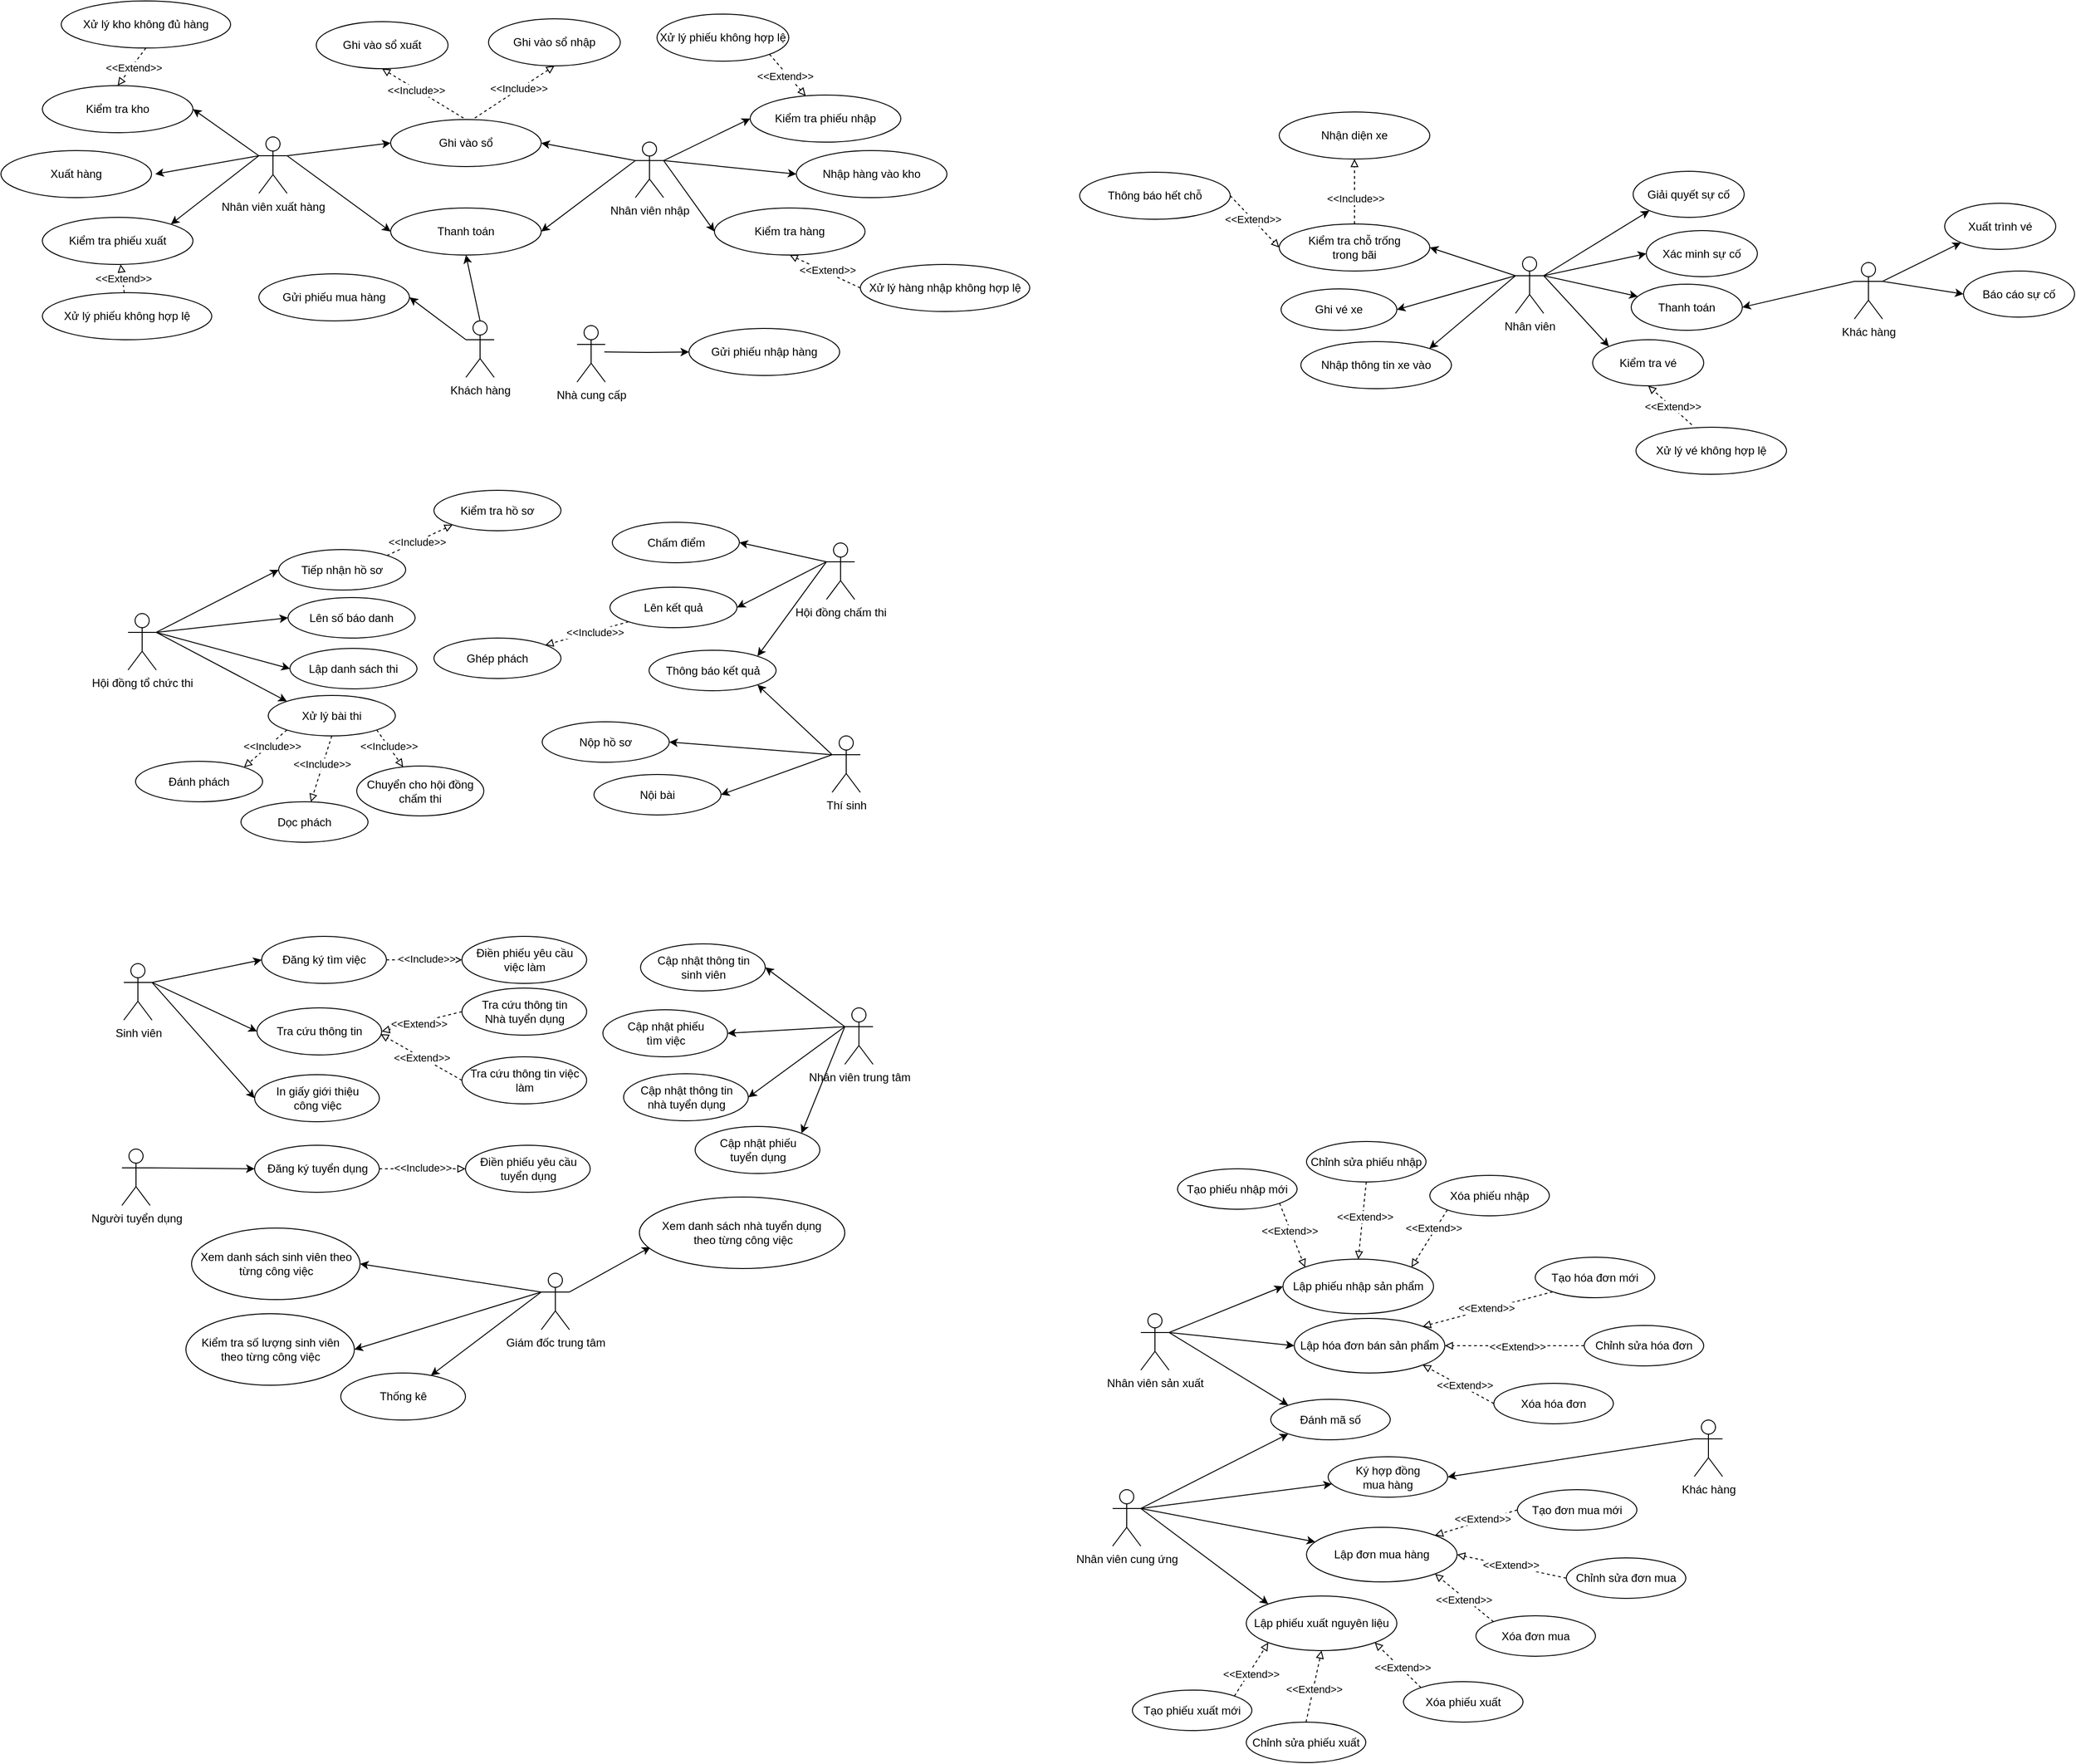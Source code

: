 <mxfile version="21.7.0" type="github">
  <diagram name="Trang-1" id="I9QSSPnk1WxFNa2g9Y9S">
    <mxGraphModel dx="2311" dy="874" grid="0" gridSize="10" guides="1" tooltips="1" connect="1" arrows="1" fold="1" page="1" pageScale="1" pageWidth="2339" pageHeight="3300" math="0" shadow="0">
      <root>
        <mxCell id="0" />
        <mxCell id="1" parent="0" />
        <mxCell id="ENuTCad7pYqqlt3_rePD-4" style="rounded=0;orthogonalLoop=1;jettySize=auto;html=1;exitX=1;exitY=0.333;exitDx=0;exitDy=0;exitPerimeter=0;entryX=0;entryY=0.5;entryDx=0;entryDy=0;" edge="1" parent="1" source="ENuTCad7pYqqlt3_rePD-1" target="ENuTCad7pYqqlt3_rePD-2">
          <mxGeometry relative="1" as="geometry" />
        </mxCell>
        <mxCell id="ENuTCad7pYqqlt3_rePD-11" style="rounded=0;orthogonalLoop=1;jettySize=auto;html=1;exitX=1;exitY=0.333;exitDx=0;exitDy=0;exitPerimeter=0;entryX=0;entryY=0.5;entryDx=0;entryDy=0;" edge="1" parent="1" source="ENuTCad7pYqqlt3_rePD-1" target="ENuTCad7pYqqlt3_rePD-5">
          <mxGeometry relative="1" as="geometry" />
        </mxCell>
        <mxCell id="ENuTCad7pYqqlt3_rePD-17" style="rounded=0;orthogonalLoop=1;jettySize=auto;html=1;exitX=0;exitY=0.333;exitDx=0;exitDy=0;exitPerimeter=0;entryX=1;entryY=0.5;entryDx=0;entryDy=0;" edge="1" parent="1" source="ENuTCad7pYqqlt3_rePD-1" target="ENuTCad7pYqqlt3_rePD-15">
          <mxGeometry relative="1" as="geometry" />
        </mxCell>
        <mxCell id="ENuTCad7pYqqlt3_rePD-18" style="rounded=0;orthogonalLoop=1;jettySize=auto;html=1;entryX=1;entryY=0.5;entryDx=0;entryDy=0;exitX=0;exitY=0.333;exitDx=0;exitDy=0;exitPerimeter=0;" edge="1" parent="1" source="ENuTCad7pYqqlt3_rePD-1" target="ENuTCad7pYqqlt3_rePD-16">
          <mxGeometry relative="1" as="geometry">
            <mxPoint x="782" y="210" as="sourcePoint" />
          </mxGeometry>
        </mxCell>
        <mxCell id="ENuTCad7pYqqlt3_rePD-19" style="rounded=0;orthogonalLoop=1;jettySize=auto;html=1;exitX=1;exitY=0.333;exitDx=0;exitDy=0;exitPerimeter=0;entryX=0;entryY=0.5;entryDx=0;entryDy=0;" edge="1" parent="1" source="ENuTCad7pYqqlt3_rePD-1" target="ENuTCad7pYqqlt3_rePD-14">
          <mxGeometry relative="1" as="geometry" />
        </mxCell>
        <mxCell id="ENuTCad7pYqqlt3_rePD-1" value="Nhân viên nhập" style="shape=umlActor;verticalLabelPosition=bottom;verticalAlign=top;html=1;outlineConnect=0;" vertex="1" parent="1">
          <mxGeometry x="732" y="210" width="30" height="59" as="geometry" />
        </mxCell>
        <mxCell id="ENuTCad7pYqqlt3_rePD-2" value="Kiểm tra phiếu nhập" style="ellipse;whiteSpace=wrap;html=1;" vertex="1" parent="1">
          <mxGeometry x="854" y="160" width="160" height="50" as="geometry" />
        </mxCell>
        <mxCell id="ENuTCad7pYqqlt3_rePD-5" value="Kiểm tra hàng" style="ellipse;whiteSpace=wrap;html=1;" vertex="1" parent="1">
          <mxGeometry x="816" y="280" width="160" height="50" as="geometry" />
        </mxCell>
        <mxCell id="ENuTCad7pYqqlt3_rePD-7" style="rounded=0;orthogonalLoop=1;jettySize=auto;html=1;exitX=1;exitY=1;exitDx=0;exitDy=0;endArrow=block;endFill=0;dashed=1;" edge="1" parent="1" source="ENuTCad7pYqqlt3_rePD-6" target="ENuTCad7pYqqlt3_rePD-2">
          <mxGeometry relative="1" as="geometry" />
        </mxCell>
        <mxCell id="ENuTCad7pYqqlt3_rePD-8" value="&amp;lt;&amp;lt;Extend&amp;gt;&amp;gt;" style="edgeLabel;html=1;align=center;verticalAlign=middle;resizable=0;points=[];" vertex="1" connectable="0" parent="ENuTCad7pYqqlt3_rePD-7">
          <mxGeometry x="-0.029" y="-3" relative="1" as="geometry">
            <mxPoint as="offset" />
          </mxGeometry>
        </mxCell>
        <mxCell id="ENuTCad7pYqqlt3_rePD-6" value="Xử lý phiếu không hợp lệ" style="ellipse;whiteSpace=wrap;html=1;" vertex="1" parent="1">
          <mxGeometry x="755" y="74" width="140" height="50" as="geometry" />
        </mxCell>
        <mxCell id="ENuTCad7pYqqlt3_rePD-14" value="Nhập hàng vào kho" style="ellipse;whiteSpace=wrap;html=1;" vertex="1" parent="1">
          <mxGeometry x="903" y="219" width="160" height="50" as="geometry" />
        </mxCell>
        <mxCell id="ENuTCad7pYqqlt3_rePD-15" value="Ghi vào sổ" style="ellipse;whiteSpace=wrap;html=1;" vertex="1" parent="1">
          <mxGeometry x="472" y="186" width="160" height="50" as="geometry" />
        </mxCell>
        <mxCell id="ENuTCad7pYqqlt3_rePD-16" value="Thanh toán" style="ellipse;whiteSpace=wrap;html=1;" vertex="1" parent="1">
          <mxGeometry x="472" y="280" width="160" height="50" as="geometry" />
        </mxCell>
        <mxCell id="ENuTCad7pYqqlt3_rePD-20" style="rounded=0;orthogonalLoop=1;jettySize=auto;html=1;exitX=0;exitY=0.5;exitDx=0;exitDy=0;entryX=0.5;entryY=1;entryDx=0;entryDy=0;endArrow=block;endFill=0;dashed=1;" edge="1" parent="1" source="ENuTCad7pYqqlt3_rePD-22" target="ENuTCad7pYqqlt3_rePD-5">
          <mxGeometry relative="1" as="geometry">
            <mxPoint x="1042" y="255" as="targetPoint" />
          </mxGeometry>
        </mxCell>
        <mxCell id="ENuTCad7pYqqlt3_rePD-21" value="&amp;lt;&amp;lt;Extend&amp;gt;&amp;gt;" style="edgeLabel;html=1;align=center;verticalAlign=middle;resizable=0;points=[];" vertex="1" connectable="0" parent="ENuTCad7pYqqlt3_rePD-20">
          <mxGeometry x="-0.029" y="-3" relative="1" as="geometry">
            <mxPoint as="offset" />
          </mxGeometry>
        </mxCell>
        <mxCell id="ENuTCad7pYqqlt3_rePD-22" value="Xử lý hàng nhập không hợp lệ" style="ellipse;whiteSpace=wrap;html=1;" vertex="1" parent="1">
          <mxGeometry x="971" y="340" width="180" height="50" as="geometry" />
        </mxCell>
        <mxCell id="ENuTCad7pYqqlt3_rePD-37" style="rounded=0;orthogonalLoop=1;jettySize=auto;html=1;exitX=1;exitY=0.333;exitDx=0;exitDy=0;exitPerimeter=0;entryX=0;entryY=0.5;entryDx=0;entryDy=0;" edge="1" parent="1" source="ENuTCad7pYqqlt3_rePD-36" target="ENuTCad7pYqqlt3_rePD-15">
          <mxGeometry relative="1" as="geometry" />
        </mxCell>
        <mxCell id="ENuTCad7pYqqlt3_rePD-38" style="rounded=0;orthogonalLoop=1;jettySize=auto;html=1;exitX=1;exitY=0.333;exitDx=0;exitDy=0;exitPerimeter=0;entryX=0;entryY=0.5;entryDx=0;entryDy=0;" edge="1" parent="1" source="ENuTCad7pYqqlt3_rePD-36" target="ENuTCad7pYqqlt3_rePD-16">
          <mxGeometry relative="1" as="geometry" />
        </mxCell>
        <mxCell id="ENuTCad7pYqqlt3_rePD-42" style="rounded=0;orthogonalLoop=1;jettySize=auto;html=1;exitX=0;exitY=0.333;exitDx=0;exitDy=0;exitPerimeter=0;entryX=1;entryY=0;entryDx=0;entryDy=0;" edge="1" parent="1" source="ENuTCad7pYqqlt3_rePD-36" target="ENuTCad7pYqqlt3_rePD-39">
          <mxGeometry relative="1" as="geometry">
            <mxPoint x="362" y="484.5" as="sourcePoint" />
          </mxGeometry>
        </mxCell>
        <mxCell id="ENuTCad7pYqqlt3_rePD-43" style="rounded=0;orthogonalLoop=1;jettySize=auto;html=1;exitX=0;exitY=0.333;exitDx=0;exitDy=0;exitPerimeter=0;entryX=1;entryY=0.5;entryDx=0;entryDy=0;" edge="1" parent="1" source="ENuTCad7pYqqlt3_rePD-36" target="ENuTCad7pYqqlt3_rePD-40">
          <mxGeometry relative="1" as="geometry" />
        </mxCell>
        <mxCell id="ENuTCad7pYqqlt3_rePD-44" style="rounded=0;orthogonalLoop=1;jettySize=auto;html=1;exitX=0;exitY=0.333;exitDx=0;exitDy=0;exitPerimeter=0;entryX=1;entryY=0.5;entryDx=0;entryDy=0;" edge="1" parent="1" source="ENuTCad7pYqqlt3_rePD-36">
          <mxGeometry relative="1" as="geometry">
            <mxPoint x="222.0" y="244" as="targetPoint" />
          </mxGeometry>
        </mxCell>
        <mxCell id="ENuTCad7pYqqlt3_rePD-36" value="Nhân viên xuất hàng" style="shape=umlActor;verticalLabelPosition=bottom;verticalAlign=top;html=1;outlineConnect=0;" vertex="1" parent="1">
          <mxGeometry x="332" y="204.5" width="30" height="60" as="geometry" />
        </mxCell>
        <mxCell id="ENuTCad7pYqqlt3_rePD-39" value="Kiểm tra phiếu xuất" style="ellipse;whiteSpace=wrap;html=1;" vertex="1" parent="1">
          <mxGeometry x="102" y="290" width="160" height="50" as="geometry" />
        </mxCell>
        <mxCell id="ENuTCad7pYqqlt3_rePD-40" value="Kiểm tra kho" style="ellipse;whiteSpace=wrap;html=1;" vertex="1" parent="1">
          <mxGeometry x="102" y="150" width="160" height="50" as="geometry" />
        </mxCell>
        <mxCell id="ENuTCad7pYqqlt3_rePD-41" value="Xuất hàng" style="ellipse;whiteSpace=wrap;html=1;" vertex="1" parent="1">
          <mxGeometry x="58" y="219" width="160" height="50" as="geometry" />
        </mxCell>
        <mxCell id="ENuTCad7pYqqlt3_rePD-48" style="rounded=0;orthogonalLoop=1;jettySize=auto;html=1;dashed=1;endArrow=block;endFill=0;" edge="1" parent="1" source="ENuTCad7pYqqlt3_rePD-45" target="ENuTCad7pYqqlt3_rePD-39">
          <mxGeometry relative="1" as="geometry" />
        </mxCell>
        <mxCell id="ENuTCad7pYqqlt3_rePD-49" value="&amp;lt;&amp;lt;Extend&amp;gt;&amp;gt;" style="edgeLabel;html=1;align=center;verticalAlign=middle;resizable=0;points=[];" vertex="1" connectable="0" parent="ENuTCad7pYqqlt3_rePD-48">
          <mxGeometry x="-0.006" y="-1" relative="1" as="geometry">
            <mxPoint as="offset" />
          </mxGeometry>
        </mxCell>
        <mxCell id="ENuTCad7pYqqlt3_rePD-45" value="Xử lý phiếu không hợp lệ" style="ellipse;whiteSpace=wrap;html=1;" vertex="1" parent="1">
          <mxGeometry x="102" y="370" width="180" height="50" as="geometry" />
        </mxCell>
        <mxCell id="ENuTCad7pYqqlt3_rePD-47" style="rounded=0;orthogonalLoop=1;jettySize=auto;html=1;exitX=0.5;exitY=1;exitDx=0;exitDy=0;entryX=0.5;entryY=0;entryDx=0;entryDy=0;dashed=1;endArrow=block;endFill=0;" edge="1" parent="1" source="ENuTCad7pYqqlt3_rePD-46" target="ENuTCad7pYqqlt3_rePD-40">
          <mxGeometry relative="1" as="geometry" />
        </mxCell>
        <mxCell id="ENuTCad7pYqqlt3_rePD-50" value="&amp;lt;&amp;lt;Extend&amp;gt;&amp;gt;" style="edgeLabel;html=1;align=center;verticalAlign=middle;resizable=0;points=[];" vertex="1" connectable="0" parent="ENuTCad7pYqqlt3_rePD-47">
          <mxGeometry x="-0.037" y="2" relative="1" as="geometry">
            <mxPoint as="offset" />
          </mxGeometry>
        </mxCell>
        <mxCell id="ENuTCad7pYqqlt3_rePD-46" value="Xử lý kho không đủ hàng" style="ellipse;whiteSpace=wrap;html=1;" vertex="1" parent="1">
          <mxGeometry x="122" y="60" width="180" height="50" as="geometry" />
        </mxCell>
        <mxCell id="ENuTCad7pYqqlt3_rePD-53" style="rounded=0;orthogonalLoop=1;jettySize=auto;html=1;exitX=0.5;exitY=0;exitDx=0;exitDy=0;exitPerimeter=0;entryX=0.5;entryY=1;entryDx=0;entryDy=0;" edge="1" parent="1" source="ENuTCad7pYqqlt3_rePD-51" target="ENuTCad7pYqqlt3_rePD-16">
          <mxGeometry relative="1" as="geometry" />
        </mxCell>
        <mxCell id="ENuTCad7pYqqlt3_rePD-58" style="rounded=0;orthogonalLoop=1;jettySize=auto;html=1;exitX=0;exitY=0.333;exitDx=0;exitDy=0;exitPerimeter=0;entryX=1;entryY=0.5;entryDx=0;entryDy=0;" edge="1" parent="1" source="ENuTCad7pYqqlt3_rePD-51" target="ENuTCad7pYqqlt3_rePD-57">
          <mxGeometry relative="1" as="geometry" />
        </mxCell>
        <mxCell id="ENuTCad7pYqqlt3_rePD-51" value="Khách hàng" style="shape=umlActor;verticalLabelPosition=bottom;verticalAlign=top;html=1;outlineConnect=0;" vertex="1" parent="1">
          <mxGeometry x="552" y="400" width="30" height="60" as="geometry" />
        </mxCell>
        <mxCell id="ENuTCad7pYqqlt3_rePD-57" value="Gửi phiếu mua hàng" style="ellipse;whiteSpace=wrap;html=1;" vertex="1" parent="1">
          <mxGeometry x="332" y="350" width="160" height="50" as="geometry" />
        </mxCell>
        <mxCell id="ENuTCad7pYqqlt3_rePD-61" style="edgeStyle=orthogonalEdgeStyle;rounded=0;orthogonalLoop=1;jettySize=auto;html=1;entryX=0;entryY=0.5;entryDx=0;entryDy=0;" edge="1" parent="1" target="ENuTCad7pYqqlt3_rePD-60">
          <mxGeometry relative="1" as="geometry">
            <mxPoint x="699" y="433" as="sourcePoint" />
          </mxGeometry>
        </mxCell>
        <mxCell id="ENuTCad7pYqqlt3_rePD-59" value="Nhà cung cấp" style="shape=umlActor;verticalLabelPosition=bottom;verticalAlign=top;html=1;outlineConnect=0;" vertex="1" parent="1">
          <mxGeometry x="670" y="405" width="30" height="60" as="geometry" />
        </mxCell>
        <mxCell id="ENuTCad7pYqqlt3_rePD-60" value="Gửi phiếu nhập hàng" style="ellipse;whiteSpace=wrap;html=1;" vertex="1" parent="1">
          <mxGeometry x="789" y="408" width="160" height="50" as="geometry" />
        </mxCell>
        <mxCell id="ENuTCad7pYqqlt3_rePD-64" style="rounded=0;orthogonalLoop=1;jettySize=auto;html=1;exitX=0.5;exitY=1;exitDx=0;exitDy=0;entryX=0.5;entryY=0;entryDx=0;entryDy=0;endArrow=none;endFill=0;dashed=1;startArrow=block;startFill=0;" edge="1" parent="1" source="ENuTCad7pYqqlt3_rePD-62" target="ENuTCad7pYqqlt3_rePD-15">
          <mxGeometry relative="1" as="geometry" />
        </mxCell>
        <mxCell id="ENuTCad7pYqqlt3_rePD-67" value="&amp;lt;&amp;lt;Include&amp;gt;&amp;gt;" style="edgeLabel;html=1;align=center;verticalAlign=middle;resizable=0;points=[];" vertex="1" connectable="0" parent="ENuTCad7pYqqlt3_rePD-64">
          <mxGeometry x="-0.186" y="-1" relative="1" as="geometry">
            <mxPoint as="offset" />
          </mxGeometry>
        </mxCell>
        <mxCell id="ENuTCad7pYqqlt3_rePD-62" value="Ghi vào sổ xuất" style="ellipse;whiteSpace=wrap;html=1;" vertex="1" parent="1">
          <mxGeometry x="393" y="82" width="140" height="50" as="geometry" />
        </mxCell>
        <mxCell id="ENuTCad7pYqqlt3_rePD-65" style="rounded=0;orthogonalLoop=1;jettySize=auto;html=1;exitX=0.5;exitY=1;exitDx=0;exitDy=0;endArrow=none;endFill=0;dashed=1;startArrow=block;startFill=0;" edge="1" parent="1" source="ENuTCad7pYqqlt3_rePD-63">
          <mxGeometry relative="1" as="geometry">
            <mxPoint x="559" y="186" as="targetPoint" />
          </mxGeometry>
        </mxCell>
        <mxCell id="ENuTCad7pYqqlt3_rePD-66" value="&amp;lt;&amp;lt;Include&amp;gt;&amp;gt;" style="edgeLabel;html=1;align=center;verticalAlign=middle;resizable=0;points=[];" vertex="1" connectable="0" parent="ENuTCad7pYqqlt3_rePD-65">
          <mxGeometry x="-0.121" y="-1" relative="1" as="geometry">
            <mxPoint as="offset" />
          </mxGeometry>
        </mxCell>
        <mxCell id="ENuTCad7pYqqlt3_rePD-63" value="Ghi vào sổ nhập" style="ellipse;whiteSpace=wrap;html=1;" vertex="1" parent="1">
          <mxGeometry x="576" y="79" width="140" height="50" as="geometry" />
        </mxCell>
        <mxCell id="ENuTCad7pYqqlt3_rePD-77" style="rounded=0;orthogonalLoop=1;jettySize=auto;html=1;exitX=1;exitY=0.333;exitDx=0;exitDy=0;exitPerimeter=0;entryX=0;entryY=0.5;entryDx=0;entryDy=0;" edge="1" parent="1" source="ENuTCad7pYqqlt3_rePD-68" target="ENuTCad7pYqqlt3_rePD-70">
          <mxGeometry relative="1" as="geometry" />
        </mxCell>
        <mxCell id="ENuTCad7pYqqlt3_rePD-78" style="rounded=0;orthogonalLoop=1;jettySize=auto;html=1;exitX=1;exitY=0.333;exitDx=0;exitDy=0;exitPerimeter=0;entryX=0;entryY=0.5;entryDx=0;entryDy=0;" edge="1" parent="1" source="ENuTCad7pYqqlt3_rePD-68" target="ENuTCad7pYqqlt3_rePD-72">
          <mxGeometry relative="1" as="geometry" />
        </mxCell>
        <mxCell id="ENuTCad7pYqqlt3_rePD-79" style="rounded=0;orthogonalLoop=1;jettySize=auto;html=1;exitX=1;exitY=0.333;exitDx=0;exitDy=0;exitPerimeter=0;entryX=0;entryY=0.5;entryDx=0;entryDy=0;" edge="1" parent="1" source="ENuTCad7pYqqlt3_rePD-68" target="ENuTCad7pYqqlt3_rePD-73">
          <mxGeometry relative="1" as="geometry" />
        </mxCell>
        <mxCell id="ENuTCad7pYqqlt3_rePD-80" style="rounded=0;orthogonalLoop=1;jettySize=auto;html=1;exitX=1;exitY=0.333;exitDx=0;exitDy=0;exitPerimeter=0;entryX=0;entryY=0;entryDx=0;entryDy=0;" edge="1" parent="1" source="ENuTCad7pYqqlt3_rePD-68" target="ENuTCad7pYqqlt3_rePD-74">
          <mxGeometry relative="1" as="geometry" />
        </mxCell>
        <mxCell id="ENuTCad7pYqqlt3_rePD-68" value="Hội đồng tổ chức thi" style="shape=umlActor;verticalLabelPosition=bottom;verticalAlign=top;html=1;outlineConnect=0;" vertex="1" parent="1">
          <mxGeometry x="193" y="711" width="30" height="60" as="geometry" />
        </mxCell>
        <mxCell id="ENuTCad7pYqqlt3_rePD-96" style="rounded=0;orthogonalLoop=1;jettySize=auto;html=1;exitX=0;exitY=0.333;exitDx=0;exitDy=0;exitPerimeter=0;entryX=1;entryY=0.5;entryDx=0;entryDy=0;" edge="1" parent="1" source="ENuTCad7pYqqlt3_rePD-69" target="ENuTCad7pYqqlt3_rePD-92">
          <mxGeometry relative="1" as="geometry" />
        </mxCell>
        <mxCell id="ENuTCad7pYqqlt3_rePD-98" style="rounded=0;orthogonalLoop=1;jettySize=auto;html=1;exitX=0;exitY=0.333;exitDx=0;exitDy=0;exitPerimeter=0;entryX=1;entryY=0.5;entryDx=0;entryDy=0;" edge="1" parent="1" source="ENuTCad7pYqqlt3_rePD-69" target="ENuTCad7pYqqlt3_rePD-94">
          <mxGeometry relative="1" as="geometry" />
        </mxCell>
        <mxCell id="ENuTCad7pYqqlt3_rePD-99" style="rounded=0;orthogonalLoop=1;jettySize=auto;html=1;exitX=0;exitY=0.333;exitDx=0;exitDy=0;exitPerimeter=0;entryX=1;entryY=0;entryDx=0;entryDy=0;" edge="1" parent="1" source="ENuTCad7pYqqlt3_rePD-69" target="ENuTCad7pYqqlt3_rePD-95">
          <mxGeometry relative="1" as="geometry" />
        </mxCell>
        <mxCell id="ENuTCad7pYqqlt3_rePD-69" value="Hội đồng chấm thi" style="shape=umlActor;verticalLabelPosition=bottom;verticalAlign=top;html=1;outlineConnect=0;" vertex="1" parent="1">
          <mxGeometry x="935" y="636" width="30" height="60" as="geometry" />
        </mxCell>
        <mxCell id="ENuTCad7pYqqlt3_rePD-90" style="rounded=0;orthogonalLoop=1;jettySize=auto;html=1;exitX=1;exitY=0;exitDx=0;exitDy=0;entryX=0;entryY=1;entryDx=0;entryDy=0;endArrow=block;endFill=0;dashed=1;" edge="1" parent="1" source="ENuTCad7pYqqlt3_rePD-70" target="ENuTCad7pYqqlt3_rePD-71">
          <mxGeometry relative="1" as="geometry" />
        </mxCell>
        <mxCell id="ENuTCad7pYqqlt3_rePD-91" value="&amp;lt;&amp;lt;Include&amp;gt;&amp;gt;" style="edgeLabel;html=1;align=center;verticalAlign=middle;resizable=0;points=[];" vertex="1" connectable="0" parent="ENuTCad7pYqqlt3_rePD-90">
          <mxGeometry x="-0.084" relative="1" as="geometry">
            <mxPoint as="offset" />
          </mxGeometry>
        </mxCell>
        <mxCell id="ENuTCad7pYqqlt3_rePD-70" value="Tiếp nhận hồ sơ" style="ellipse;whiteSpace=wrap;html=1;" vertex="1" parent="1">
          <mxGeometry x="353" y="643" width="135" height="43" as="geometry" />
        </mxCell>
        <mxCell id="ENuTCad7pYqqlt3_rePD-71" value="Kiểm tra hồ sơ" style="ellipse;whiteSpace=wrap;html=1;" vertex="1" parent="1">
          <mxGeometry x="518" y="580" width="135" height="43" as="geometry" />
        </mxCell>
        <mxCell id="ENuTCad7pYqqlt3_rePD-72" value="Lên số báo danh" style="ellipse;whiteSpace=wrap;html=1;" vertex="1" parent="1">
          <mxGeometry x="363" y="694" width="135" height="43" as="geometry" />
        </mxCell>
        <mxCell id="ENuTCad7pYqqlt3_rePD-73" value="Lập danh sách thi" style="ellipse;whiteSpace=wrap;html=1;" vertex="1" parent="1">
          <mxGeometry x="365" y="748" width="135" height="43" as="geometry" />
        </mxCell>
        <mxCell id="ENuTCad7pYqqlt3_rePD-84" style="rounded=0;orthogonalLoop=1;jettySize=auto;html=1;exitX=0;exitY=1;exitDx=0;exitDy=0;entryX=1;entryY=0;entryDx=0;entryDy=0;dashed=1;endArrow=block;endFill=0;" edge="1" parent="1" source="ENuTCad7pYqqlt3_rePD-74" target="ENuTCad7pYqqlt3_rePD-81">
          <mxGeometry relative="1" as="geometry" />
        </mxCell>
        <mxCell id="ENuTCad7pYqqlt3_rePD-87" value="&amp;lt;&amp;lt;Include&amp;gt;&amp;gt;" style="edgeLabel;html=1;align=center;verticalAlign=middle;resizable=0;points=[];" vertex="1" connectable="0" parent="ENuTCad7pYqqlt3_rePD-84">
          <mxGeometry x="-0.219" y="2" relative="1" as="geometry">
            <mxPoint as="offset" />
          </mxGeometry>
        </mxCell>
        <mxCell id="ENuTCad7pYqqlt3_rePD-85" style="rounded=0;orthogonalLoop=1;jettySize=auto;html=1;exitX=0.5;exitY=1;exitDx=0;exitDy=0;dashed=1;endArrow=block;endFill=0;" edge="1" parent="1" source="ENuTCad7pYqqlt3_rePD-74" target="ENuTCad7pYqqlt3_rePD-82">
          <mxGeometry relative="1" as="geometry" />
        </mxCell>
        <mxCell id="ENuTCad7pYqqlt3_rePD-88" value="&amp;lt;&amp;lt;Include&amp;gt;&amp;gt;" style="edgeLabel;html=1;align=center;verticalAlign=middle;resizable=0;points=[];" vertex="1" connectable="0" parent="ENuTCad7pYqqlt3_rePD-85">
          <mxGeometry x="-0.135" y="-1" relative="1" as="geometry">
            <mxPoint as="offset" />
          </mxGeometry>
        </mxCell>
        <mxCell id="ENuTCad7pYqqlt3_rePD-86" style="rounded=0;orthogonalLoop=1;jettySize=auto;html=1;exitX=1;exitY=1;exitDx=0;exitDy=0;dashed=1;endArrow=block;endFill=0;" edge="1" parent="1" source="ENuTCad7pYqqlt3_rePD-74" target="ENuTCad7pYqqlt3_rePD-83">
          <mxGeometry relative="1" as="geometry" />
        </mxCell>
        <mxCell id="ENuTCad7pYqqlt3_rePD-89" value="&amp;lt;&amp;lt;Include&amp;gt;&amp;gt;" style="edgeLabel;html=1;align=center;verticalAlign=middle;resizable=0;points=[];" vertex="1" connectable="0" parent="ENuTCad7pYqqlt3_rePD-86">
          <mxGeometry x="-0.104" relative="1" as="geometry">
            <mxPoint as="offset" />
          </mxGeometry>
        </mxCell>
        <mxCell id="ENuTCad7pYqqlt3_rePD-74" value="Xử lý bài thi" style="ellipse;whiteSpace=wrap;html=1;" vertex="1" parent="1">
          <mxGeometry x="342" y="798" width="135" height="43" as="geometry" />
        </mxCell>
        <mxCell id="ENuTCad7pYqqlt3_rePD-81" value="Đánh phách" style="ellipse;whiteSpace=wrap;html=1;" vertex="1" parent="1">
          <mxGeometry x="201" y="868" width="135" height="43" as="geometry" />
        </mxCell>
        <mxCell id="ENuTCad7pYqqlt3_rePD-82" value="Dọc phách" style="ellipse;whiteSpace=wrap;html=1;" vertex="1" parent="1">
          <mxGeometry x="313" y="911" width="135" height="43" as="geometry" />
        </mxCell>
        <mxCell id="ENuTCad7pYqqlt3_rePD-83" value="Chuyển cho hội đồng&lt;br&gt;chấm thi" style="ellipse;whiteSpace=wrap;html=1;" vertex="1" parent="1">
          <mxGeometry x="436" y="873" width="135" height="53" as="geometry" />
        </mxCell>
        <mxCell id="ENuTCad7pYqqlt3_rePD-92" value="Chấm điểm" style="ellipse;whiteSpace=wrap;html=1;" vertex="1" parent="1">
          <mxGeometry x="707.5" y="614" width="135" height="43" as="geometry" />
        </mxCell>
        <mxCell id="ENuTCad7pYqqlt3_rePD-101" style="rounded=0;orthogonalLoop=1;jettySize=auto;html=1;exitX=0;exitY=1;exitDx=0;exitDy=0;endArrow=block;endFill=0;dashed=1;" edge="1" parent="1" source="ENuTCad7pYqqlt3_rePD-94" target="ENuTCad7pYqqlt3_rePD-100">
          <mxGeometry relative="1" as="geometry" />
        </mxCell>
        <mxCell id="ENuTCad7pYqqlt3_rePD-102" value="&amp;lt;&amp;lt;Include&amp;gt;&amp;gt;" style="edgeLabel;html=1;align=center;verticalAlign=middle;resizable=0;points=[];" vertex="1" connectable="0" parent="ENuTCad7pYqqlt3_rePD-101">
          <mxGeometry x="-0.168" y="1" relative="1" as="geometry">
            <mxPoint as="offset" />
          </mxGeometry>
        </mxCell>
        <mxCell id="ENuTCad7pYqqlt3_rePD-94" value="Lên kết quả" style="ellipse;whiteSpace=wrap;html=1;" vertex="1" parent="1">
          <mxGeometry x="705" y="683" width="135" height="43" as="geometry" />
        </mxCell>
        <mxCell id="ENuTCad7pYqqlt3_rePD-95" value="Thông báo kết quả" style="ellipse;whiteSpace=wrap;html=1;" vertex="1" parent="1">
          <mxGeometry x="746.5" y="750" width="135" height="43" as="geometry" />
        </mxCell>
        <mxCell id="ENuTCad7pYqqlt3_rePD-100" value="Ghép phách" style="ellipse;whiteSpace=wrap;html=1;" vertex="1" parent="1">
          <mxGeometry x="518" y="737" width="135" height="43" as="geometry" />
        </mxCell>
        <mxCell id="ENuTCad7pYqqlt3_rePD-106" style="rounded=0;orthogonalLoop=1;jettySize=auto;html=1;exitX=0;exitY=0.333;exitDx=0;exitDy=0;exitPerimeter=0;entryX=1;entryY=1;entryDx=0;entryDy=0;" edge="1" parent="1" source="ENuTCad7pYqqlt3_rePD-103" target="ENuTCad7pYqqlt3_rePD-95">
          <mxGeometry relative="1" as="geometry" />
        </mxCell>
        <mxCell id="ENuTCad7pYqqlt3_rePD-107" style="rounded=0;orthogonalLoop=1;jettySize=auto;html=1;exitX=0;exitY=0.333;exitDx=0;exitDy=0;exitPerimeter=0;entryX=1;entryY=0.5;entryDx=0;entryDy=0;" edge="1" parent="1" source="ENuTCad7pYqqlt3_rePD-103" target="ENuTCad7pYqqlt3_rePD-104">
          <mxGeometry relative="1" as="geometry" />
        </mxCell>
        <mxCell id="ENuTCad7pYqqlt3_rePD-108" style="rounded=0;orthogonalLoop=1;jettySize=auto;html=1;exitX=0;exitY=0.333;exitDx=0;exitDy=0;exitPerimeter=0;entryX=1;entryY=0.5;entryDx=0;entryDy=0;" edge="1" parent="1" source="ENuTCad7pYqqlt3_rePD-103" target="ENuTCad7pYqqlt3_rePD-105">
          <mxGeometry relative="1" as="geometry" />
        </mxCell>
        <mxCell id="ENuTCad7pYqqlt3_rePD-103" value="Thí sinh" style="shape=umlActor;verticalLabelPosition=bottom;verticalAlign=top;html=1;outlineConnect=0;" vertex="1" parent="1">
          <mxGeometry x="941" y="841" width="30" height="60" as="geometry" />
        </mxCell>
        <mxCell id="ENuTCad7pYqqlt3_rePD-104" value="Nộp hồ sơ" style="ellipse;whiteSpace=wrap;html=1;" vertex="1" parent="1">
          <mxGeometry x="633" y="826" width="135" height="43" as="geometry" />
        </mxCell>
        <mxCell id="ENuTCad7pYqqlt3_rePD-105" value="Nội bài" style="ellipse;whiteSpace=wrap;html=1;" vertex="1" parent="1">
          <mxGeometry x="688" y="882" width="135" height="43" as="geometry" />
        </mxCell>
        <mxCell id="ENuTCad7pYqqlt3_rePD-114" style="rounded=0;orthogonalLoop=1;jettySize=auto;html=1;exitX=1;exitY=0.333;exitDx=0;exitDy=0;exitPerimeter=0;entryX=0;entryY=0.5;entryDx=0;entryDy=0;" edge="1" parent="1" source="ENuTCad7pYqqlt3_rePD-109" target="ENuTCad7pYqqlt3_rePD-110">
          <mxGeometry relative="1" as="geometry" />
        </mxCell>
        <mxCell id="ENuTCad7pYqqlt3_rePD-124" style="rounded=0;orthogonalLoop=1;jettySize=auto;html=1;exitX=1;exitY=0.333;exitDx=0;exitDy=0;exitPerimeter=0;entryX=0;entryY=0.5;entryDx=0;entryDy=0;" edge="1" parent="1" source="ENuTCad7pYqqlt3_rePD-109" target="ENuTCad7pYqqlt3_rePD-115">
          <mxGeometry relative="1" as="geometry" />
        </mxCell>
        <mxCell id="ENuTCad7pYqqlt3_rePD-126" style="rounded=0;orthogonalLoop=1;jettySize=auto;html=1;exitX=1;exitY=0.333;exitDx=0;exitDy=0;exitPerimeter=0;entryX=0;entryY=0.5;entryDx=0;entryDy=0;" edge="1" parent="1" source="ENuTCad7pYqqlt3_rePD-109" target="ENuTCad7pYqqlt3_rePD-125">
          <mxGeometry relative="1" as="geometry" />
        </mxCell>
        <mxCell id="ENuTCad7pYqqlt3_rePD-109" value="Sinh viên" style="shape=umlActor;verticalLabelPosition=bottom;verticalAlign=top;html=1;outlineConnect=0;" vertex="1" parent="1">
          <mxGeometry x="188.5" y="1083" width="30" height="60" as="geometry" />
        </mxCell>
        <mxCell id="ENuTCad7pYqqlt3_rePD-112" style="rounded=0;orthogonalLoop=1;jettySize=auto;html=1;exitX=1;exitY=0.5;exitDx=0;exitDy=0;entryX=0;entryY=0.5;entryDx=0;entryDy=0;dashed=1;endArrow=block;endFill=0;" edge="1" parent="1" source="ENuTCad7pYqqlt3_rePD-110" target="ENuTCad7pYqqlt3_rePD-111">
          <mxGeometry relative="1" as="geometry" />
        </mxCell>
        <mxCell id="ENuTCad7pYqqlt3_rePD-113" value="&amp;lt;&amp;lt;Include&amp;gt;&amp;gt;" style="edgeLabel;html=1;align=center;verticalAlign=middle;resizable=0;points=[];" vertex="1" connectable="0" parent="ENuTCad7pYqqlt3_rePD-112">
          <mxGeometry x="0.045" y="1" relative="1" as="geometry">
            <mxPoint as="offset" />
          </mxGeometry>
        </mxCell>
        <mxCell id="ENuTCad7pYqqlt3_rePD-110" value="Đăng ký tìm việc" style="ellipse;whiteSpace=wrap;html=1;" vertex="1" parent="1">
          <mxGeometry x="335" y="1054" width="132.5" height="50" as="geometry" />
        </mxCell>
        <mxCell id="ENuTCad7pYqqlt3_rePD-111" value="Điền phiếu yêu cầu &lt;br&gt;việc làm" style="ellipse;whiteSpace=wrap;html=1;" vertex="1" parent="1">
          <mxGeometry x="547.77" y="1054" width="132.5" height="50" as="geometry" />
        </mxCell>
        <mxCell id="ENuTCad7pYqqlt3_rePD-115" value="Tra cứu thông tin" style="ellipse;whiteSpace=wrap;html=1;" vertex="1" parent="1">
          <mxGeometry x="330" y="1130" width="132.5" height="50" as="geometry" />
        </mxCell>
        <mxCell id="ENuTCad7pYqqlt3_rePD-120" style="rounded=0;orthogonalLoop=1;jettySize=auto;html=1;exitX=0;exitY=0.5;exitDx=0;exitDy=0;entryX=1;entryY=0.5;entryDx=0;entryDy=0;endArrow=block;endFill=0;dashed=1;" edge="1" parent="1" source="ENuTCad7pYqqlt3_rePD-116" target="ENuTCad7pYqqlt3_rePD-115">
          <mxGeometry relative="1" as="geometry" />
        </mxCell>
        <mxCell id="ENuTCad7pYqqlt3_rePD-122" value="&amp;lt;&amp;lt;Extend&amp;gt;&amp;gt;" style="edgeLabel;html=1;align=center;verticalAlign=middle;resizable=0;points=[];" vertex="1" connectable="0" parent="ENuTCad7pYqqlt3_rePD-120">
          <mxGeometry x="0.095" y="1" relative="1" as="geometry">
            <mxPoint as="offset" />
          </mxGeometry>
        </mxCell>
        <mxCell id="ENuTCad7pYqqlt3_rePD-116" value="Tra cứu thông tin &lt;br&gt;Nhà tuyển dụng" style="ellipse;whiteSpace=wrap;html=1;" vertex="1" parent="1">
          <mxGeometry x="547.77" y="1109" width="132.5" height="50" as="geometry" />
        </mxCell>
        <mxCell id="ENuTCad7pYqqlt3_rePD-121" style="rounded=0;orthogonalLoop=1;jettySize=auto;html=1;exitX=0;exitY=0.5;exitDx=0;exitDy=0;endArrow=block;endFill=0;dashed=1;entryX=0.992;entryY=0.56;entryDx=0;entryDy=0;entryPerimeter=0;" edge="1" parent="1" source="ENuTCad7pYqqlt3_rePD-117" target="ENuTCad7pYqqlt3_rePD-115">
          <mxGeometry relative="1" as="geometry">
            <mxPoint x="464.052" y="1155.69" as="targetPoint" />
          </mxGeometry>
        </mxCell>
        <mxCell id="ENuTCad7pYqqlt3_rePD-123" value="&amp;lt;&amp;lt;Extend&amp;gt;&amp;gt;" style="edgeLabel;html=1;align=center;verticalAlign=middle;resizable=0;points=[];" vertex="1" connectable="0" parent="ENuTCad7pYqqlt3_rePD-121">
          <mxGeometry x="-0.013" relative="1" as="geometry">
            <mxPoint as="offset" />
          </mxGeometry>
        </mxCell>
        <mxCell id="ENuTCad7pYqqlt3_rePD-117" value="Tra cứu thông tin việc làm" style="ellipse;whiteSpace=wrap;html=1;" vertex="1" parent="1">
          <mxGeometry x="547.77" y="1182" width="132.5" height="50" as="geometry" />
        </mxCell>
        <mxCell id="ENuTCad7pYqqlt3_rePD-125" value="In giấy giới thiệu&lt;br&gt;công việc" style="ellipse;whiteSpace=wrap;html=1;" vertex="1" parent="1">
          <mxGeometry x="327.5" y="1201" width="132.5" height="50" as="geometry" />
        </mxCell>
        <mxCell id="ENuTCad7pYqqlt3_rePD-133" style="rounded=0;orthogonalLoop=1;jettySize=auto;html=1;exitX=1;exitY=0.333;exitDx=0;exitDy=0;exitPerimeter=0;entryX=0;entryY=0.5;entryDx=0;entryDy=0;" edge="1" parent="1" source="ENuTCad7pYqqlt3_rePD-127" target="ENuTCad7pYqqlt3_rePD-129">
          <mxGeometry relative="1" as="geometry" />
        </mxCell>
        <mxCell id="ENuTCad7pYqqlt3_rePD-127" value="Người tuyển dụng" style="shape=umlActor;verticalLabelPosition=bottom;verticalAlign=top;html=1;outlineConnect=0;" vertex="1" parent="1">
          <mxGeometry x="186.5" y="1280" width="30" height="60" as="geometry" />
        </mxCell>
        <mxCell id="ENuTCad7pYqqlt3_rePD-131" style="edgeStyle=orthogonalEdgeStyle;rounded=0;orthogonalLoop=1;jettySize=auto;html=1;exitX=1;exitY=0.5;exitDx=0;exitDy=0;entryX=0;entryY=0.5;entryDx=0;entryDy=0;dashed=1;endArrow=block;endFill=0;" edge="1" parent="1" source="ENuTCad7pYqqlt3_rePD-129" target="ENuTCad7pYqqlt3_rePD-130">
          <mxGeometry relative="1" as="geometry" />
        </mxCell>
        <mxCell id="ENuTCad7pYqqlt3_rePD-132" value="&amp;lt;&amp;lt;Include&amp;gt;&amp;gt;" style="edgeLabel;html=1;align=center;verticalAlign=middle;resizable=0;points=[];" vertex="1" connectable="0" parent="ENuTCad7pYqqlt3_rePD-131">
          <mxGeometry x="0.0" y="1" relative="1" as="geometry">
            <mxPoint as="offset" />
          </mxGeometry>
        </mxCell>
        <mxCell id="ENuTCad7pYqqlt3_rePD-129" value="Đăng ký tuyển dụng" style="ellipse;whiteSpace=wrap;html=1;" vertex="1" parent="1">
          <mxGeometry x="327.5" y="1276" width="132.5" height="50" as="geometry" />
        </mxCell>
        <mxCell id="ENuTCad7pYqqlt3_rePD-130" value="Điền phiếu yêu cầu tuyển dụng" style="ellipse;whiteSpace=wrap;html=1;" vertex="1" parent="1">
          <mxGeometry x="551.52" y="1276" width="132.5" height="50" as="geometry" />
        </mxCell>
        <mxCell id="ENuTCad7pYqqlt3_rePD-136" style="rounded=0;orthogonalLoop=1;jettySize=auto;html=1;exitX=0;exitY=0.333;exitDx=0;exitDy=0;exitPerimeter=0;entryX=1;entryY=0.5;entryDx=0;entryDy=0;" edge="1" parent="1" source="ENuTCad7pYqqlt3_rePD-134" target="ENuTCad7pYqqlt3_rePD-135">
          <mxGeometry relative="1" as="geometry" />
        </mxCell>
        <mxCell id="ENuTCad7pYqqlt3_rePD-141" style="rounded=0;orthogonalLoop=1;jettySize=auto;html=1;exitX=0;exitY=0.333;exitDx=0;exitDy=0;exitPerimeter=0;entryX=1;entryY=0.5;entryDx=0;entryDy=0;" edge="1" parent="1" source="ENuTCad7pYqqlt3_rePD-134" target="ENuTCad7pYqqlt3_rePD-138">
          <mxGeometry relative="1" as="geometry" />
        </mxCell>
        <mxCell id="ENuTCad7pYqqlt3_rePD-142" style="rounded=0;orthogonalLoop=1;jettySize=auto;html=1;exitX=0;exitY=0.333;exitDx=0;exitDy=0;exitPerimeter=0;entryX=1;entryY=0.5;entryDx=0;entryDy=0;" edge="1" parent="1" source="ENuTCad7pYqqlt3_rePD-134" target="ENuTCad7pYqqlt3_rePD-139">
          <mxGeometry relative="1" as="geometry" />
        </mxCell>
        <mxCell id="ENuTCad7pYqqlt3_rePD-143" style="rounded=0;orthogonalLoop=1;jettySize=auto;html=1;exitX=0;exitY=0.333;exitDx=0;exitDy=0;exitPerimeter=0;entryX=1;entryY=0;entryDx=0;entryDy=0;" edge="1" parent="1" source="ENuTCad7pYqqlt3_rePD-134" target="ENuTCad7pYqqlt3_rePD-140">
          <mxGeometry relative="1" as="geometry" />
        </mxCell>
        <mxCell id="ENuTCad7pYqqlt3_rePD-134" value="Nhân viên trung tâm" style="shape=umlActor;verticalLabelPosition=bottom;verticalAlign=top;html=1;outlineConnect=0;" vertex="1" parent="1">
          <mxGeometry x="954.5" y="1130" width="30" height="60" as="geometry" />
        </mxCell>
        <mxCell id="ENuTCad7pYqqlt3_rePD-135" value="Cập nhật thông tin &lt;br&gt;sinh viên" style="ellipse;whiteSpace=wrap;html=1;" vertex="1" parent="1">
          <mxGeometry x="737.5" y="1062" width="132.5" height="50" as="geometry" />
        </mxCell>
        <mxCell id="ENuTCad7pYqqlt3_rePD-138" value="Cập nhật phiếu&lt;br&gt;tìm việc" style="ellipse;whiteSpace=wrap;html=1;" vertex="1" parent="1">
          <mxGeometry x="697.5" y="1132" width="132.5" height="50" as="geometry" />
        </mxCell>
        <mxCell id="ENuTCad7pYqqlt3_rePD-139" value="Cập nhật thông tin &lt;br&gt;nhà tuyển dụng" style="ellipse;whiteSpace=wrap;html=1;" vertex="1" parent="1">
          <mxGeometry x="719.5" y="1200" width="132.5" height="50" as="geometry" />
        </mxCell>
        <mxCell id="ENuTCad7pYqqlt3_rePD-140" value="Cập nhật phiếu&lt;br&gt;tuyển dụng" style="ellipse;whiteSpace=wrap;html=1;" vertex="1" parent="1">
          <mxGeometry x="795.5" y="1256" width="132.5" height="50" as="geometry" />
        </mxCell>
        <mxCell id="ENuTCad7pYqqlt3_rePD-157" style="rounded=0;orthogonalLoop=1;jettySize=auto;html=1;exitX=0;exitY=0.333;exitDx=0;exitDy=0;exitPerimeter=0;" edge="1" parent="1" source="ENuTCad7pYqqlt3_rePD-146" target="ENuTCad7pYqqlt3_rePD-149">
          <mxGeometry relative="1" as="geometry" />
        </mxCell>
        <mxCell id="ENuTCad7pYqqlt3_rePD-161" style="rounded=0;orthogonalLoop=1;jettySize=auto;html=1;exitX=0;exitY=0.333;exitDx=0;exitDy=0;exitPerimeter=0;entryX=1;entryY=0.5;entryDx=0;entryDy=0;" edge="1" parent="1" source="ENuTCad7pYqqlt3_rePD-146" target="ENuTCad7pYqqlt3_rePD-150">
          <mxGeometry relative="1" as="geometry" />
        </mxCell>
        <mxCell id="ENuTCad7pYqqlt3_rePD-162" style="rounded=0;orthogonalLoop=1;jettySize=auto;html=1;exitX=0;exitY=0.333;exitDx=0;exitDy=0;exitPerimeter=0;entryX=1;entryY=0.5;entryDx=0;entryDy=0;" edge="1" parent="1" source="ENuTCad7pYqqlt3_rePD-146" target="ENuTCad7pYqqlt3_rePD-151">
          <mxGeometry relative="1" as="geometry" />
        </mxCell>
        <mxCell id="ENuTCad7pYqqlt3_rePD-163" style="rounded=0;orthogonalLoop=1;jettySize=auto;html=1;exitX=1;exitY=0.333;exitDx=0;exitDy=0;exitPerimeter=0;entryX=0.054;entryY=0.7;entryDx=0;entryDy=0;entryPerimeter=0;" edge="1" parent="1" source="ENuTCad7pYqqlt3_rePD-146" target="ENuTCad7pYqqlt3_rePD-159">
          <mxGeometry relative="1" as="geometry" />
        </mxCell>
        <mxCell id="ENuTCad7pYqqlt3_rePD-146" value="Giám đốc trung tâm" style="shape=umlActor;verticalLabelPosition=bottom;verticalAlign=top;html=1;outlineConnect=0;" vertex="1" parent="1">
          <mxGeometry x="632" y="1412" width="30" height="60" as="geometry" />
        </mxCell>
        <mxCell id="ENuTCad7pYqqlt3_rePD-149" value="Thống kê" style="ellipse;whiteSpace=wrap;html=1;" vertex="1" parent="1">
          <mxGeometry x="419.02" y="1518" width="132.5" height="50" as="geometry" />
        </mxCell>
        <mxCell id="ENuTCad7pYqqlt3_rePD-150" value="Xem danh sách sinh viên theo từng công việc" style="ellipse;whiteSpace=wrap;html=1;" vertex="1" parent="1">
          <mxGeometry x="260.5" y="1364" width="179" height="76" as="geometry" />
        </mxCell>
        <mxCell id="ENuTCad7pYqqlt3_rePD-151" value="Kiểm tra số lượng sinh viên &lt;br&gt;theo từng công việc" style="ellipse;whiteSpace=wrap;html=1;" vertex="1" parent="1">
          <mxGeometry x="254.5" y="1455" width="179" height="76" as="geometry" />
        </mxCell>
        <mxCell id="ENuTCad7pYqqlt3_rePD-159" value="Xem danh sách nhà tuyển dụng&lt;br&gt;&amp;nbsp;theo từng công việc" style="ellipse;whiteSpace=wrap;html=1;" vertex="1" parent="1">
          <mxGeometry x="736.27" y="1331" width="218.23" height="76" as="geometry" />
        </mxCell>
        <mxCell id="ENuTCad7pYqqlt3_rePD-175" style="rounded=0;orthogonalLoop=1;jettySize=auto;html=1;exitX=0;exitY=0.333;exitDx=0;exitDy=0;exitPerimeter=0;entryX=1;entryY=0.5;entryDx=0;entryDy=0;" edge="1" parent="1" source="ENuTCad7pYqqlt3_rePD-165" target="ENuTCad7pYqqlt3_rePD-166">
          <mxGeometry relative="1" as="geometry" />
        </mxCell>
        <mxCell id="ENuTCad7pYqqlt3_rePD-176" style="rounded=0;orthogonalLoop=1;jettySize=auto;html=1;exitX=0;exitY=0.333;exitDx=0;exitDy=0;exitPerimeter=0;entryX=1;entryY=0.5;entryDx=0;entryDy=0;" edge="1" parent="1" source="ENuTCad7pYqqlt3_rePD-165" target="ENuTCad7pYqqlt3_rePD-173">
          <mxGeometry relative="1" as="geometry" />
        </mxCell>
        <mxCell id="ENuTCad7pYqqlt3_rePD-177" style="rounded=0;orthogonalLoop=1;jettySize=auto;html=1;exitX=0;exitY=0.333;exitDx=0;exitDy=0;exitPerimeter=0;entryX=1;entryY=0;entryDx=0;entryDy=0;" edge="1" parent="1" source="ENuTCad7pYqqlt3_rePD-165" target="ENuTCad7pYqqlt3_rePD-174">
          <mxGeometry relative="1" as="geometry" />
        </mxCell>
        <mxCell id="ENuTCad7pYqqlt3_rePD-185" style="rounded=0;orthogonalLoop=1;jettySize=auto;html=1;exitX=1;exitY=0.333;exitDx=0;exitDy=0;exitPerimeter=0;entryX=0;entryY=0;entryDx=0;entryDy=0;" edge="1" parent="1" source="ENuTCad7pYqqlt3_rePD-165" target="ENuTCad7pYqqlt3_rePD-178">
          <mxGeometry relative="1" as="geometry" />
        </mxCell>
        <mxCell id="ENuTCad7pYqqlt3_rePD-186" style="rounded=0;orthogonalLoop=1;jettySize=auto;html=1;exitX=1;exitY=0.333;exitDx=0;exitDy=0;exitPerimeter=0;" edge="1" parent="1" source="ENuTCad7pYqqlt3_rePD-165" target="ENuTCad7pYqqlt3_rePD-182">
          <mxGeometry relative="1" as="geometry" />
        </mxCell>
        <mxCell id="ENuTCad7pYqqlt3_rePD-187" style="rounded=0;orthogonalLoop=1;jettySize=auto;html=1;exitX=1;exitY=0.333;exitDx=0;exitDy=0;exitPerimeter=0;entryX=0;entryY=0.5;entryDx=0;entryDy=0;" edge="1" parent="1" source="ENuTCad7pYqqlt3_rePD-165" target="ENuTCad7pYqqlt3_rePD-183">
          <mxGeometry relative="1" as="geometry" />
        </mxCell>
        <mxCell id="ENuTCad7pYqqlt3_rePD-188" style="rounded=0;orthogonalLoop=1;jettySize=auto;html=1;exitX=1;exitY=0.333;exitDx=0;exitDy=0;exitPerimeter=0;entryX=0;entryY=1;entryDx=0;entryDy=0;" edge="1" parent="1" source="ENuTCad7pYqqlt3_rePD-165" target="ENuTCad7pYqqlt3_rePD-184">
          <mxGeometry relative="1" as="geometry" />
        </mxCell>
        <mxCell id="ENuTCad7pYqqlt3_rePD-165" value="Nhân viên" style="shape=umlActor;verticalLabelPosition=bottom;verticalAlign=top;html=1;outlineConnect=0;" vertex="1" parent="1">
          <mxGeometry x="1667" y="332" width="30" height="60" as="geometry" />
        </mxCell>
        <mxCell id="ENuTCad7pYqqlt3_rePD-168" style="edgeStyle=orthogonalEdgeStyle;rounded=0;orthogonalLoop=1;jettySize=auto;html=1;exitX=0.5;exitY=0;exitDx=0;exitDy=0;entryX=0.5;entryY=1;entryDx=0;entryDy=0;endArrow=block;endFill=0;dashed=1;" edge="1" parent="1" source="ENuTCad7pYqqlt3_rePD-166" target="ENuTCad7pYqqlt3_rePD-167">
          <mxGeometry relative="1" as="geometry" />
        </mxCell>
        <mxCell id="ENuTCad7pYqqlt3_rePD-169" value="&amp;lt;&amp;lt;Include&amp;gt;&amp;gt;" style="edgeLabel;html=1;align=center;verticalAlign=middle;resizable=0;points=[];" vertex="1" connectable="0" parent="ENuTCad7pYqqlt3_rePD-168">
          <mxGeometry x="-0.198" y="-1" relative="1" as="geometry">
            <mxPoint as="offset" />
          </mxGeometry>
        </mxCell>
        <mxCell id="ENuTCad7pYqqlt3_rePD-166" value="Kiểm tra chỗ trống &lt;br&gt;trong bãi" style="ellipse;whiteSpace=wrap;html=1;" vertex="1" parent="1">
          <mxGeometry x="1416" y="297" width="160" height="50" as="geometry" />
        </mxCell>
        <mxCell id="ENuTCad7pYqqlt3_rePD-167" value="Nhận diện xe" style="ellipse;whiteSpace=wrap;html=1;" vertex="1" parent="1">
          <mxGeometry x="1416" y="178" width="160" height="50" as="geometry" />
        </mxCell>
        <mxCell id="ENuTCad7pYqqlt3_rePD-171" style="rounded=0;orthogonalLoop=1;jettySize=auto;html=1;exitX=1;exitY=0.5;exitDx=0;exitDy=0;entryX=0;entryY=0.5;entryDx=0;entryDy=0;endArrow=block;endFill=0;dashed=1;" edge="1" parent="1" source="ENuTCad7pYqqlt3_rePD-170" target="ENuTCad7pYqqlt3_rePD-166">
          <mxGeometry relative="1" as="geometry" />
        </mxCell>
        <mxCell id="ENuTCad7pYqqlt3_rePD-172" value="&amp;lt;&amp;lt;Extend&amp;gt;&amp;gt;" style="edgeLabel;html=1;align=center;verticalAlign=middle;resizable=0;points=[];" vertex="1" connectable="0" parent="ENuTCad7pYqqlt3_rePD-171">
          <mxGeometry x="-0.096" relative="1" as="geometry">
            <mxPoint as="offset" />
          </mxGeometry>
        </mxCell>
        <mxCell id="ENuTCad7pYqqlt3_rePD-170" value="Thông báo hết chỗ" style="ellipse;whiteSpace=wrap;html=1;" vertex="1" parent="1">
          <mxGeometry x="1204" y="242" width="160" height="50" as="geometry" />
        </mxCell>
        <mxCell id="ENuTCad7pYqqlt3_rePD-173" value="Ghi vé xe" style="ellipse;whiteSpace=wrap;html=1;" vertex="1" parent="1">
          <mxGeometry x="1418" y="366" width="123" height="44" as="geometry" />
        </mxCell>
        <mxCell id="ENuTCad7pYqqlt3_rePD-174" value="Nhập thông tin xe vào" style="ellipse;whiteSpace=wrap;html=1;" vertex="1" parent="1">
          <mxGeometry x="1439" y="422" width="160" height="50" as="geometry" />
        </mxCell>
        <mxCell id="ENuTCad7pYqqlt3_rePD-178" value="Kiểm tra vé" style="ellipse;whiteSpace=wrap;html=1;" vertex="1" parent="1">
          <mxGeometry x="1749" y="420" width="118" height="49" as="geometry" />
        </mxCell>
        <mxCell id="ENuTCad7pYqqlt3_rePD-180" style="rounded=0;orthogonalLoop=1;jettySize=auto;html=1;exitX=0.371;exitY=-0.052;exitDx=0;exitDy=0;entryX=0.5;entryY=1;entryDx=0;entryDy=0;endArrow=block;endFill=0;dashed=1;exitPerimeter=0;" edge="1" parent="1" source="ENuTCad7pYqqlt3_rePD-179" target="ENuTCad7pYqqlt3_rePD-178">
          <mxGeometry relative="1" as="geometry" />
        </mxCell>
        <mxCell id="ENuTCad7pYqqlt3_rePD-181" value="&amp;lt;&amp;lt;Extend&amp;gt;&amp;gt;" style="edgeLabel;html=1;align=center;verticalAlign=middle;resizable=0;points=[];" vertex="1" connectable="0" parent="ENuTCad7pYqqlt3_rePD-180">
          <mxGeometry x="-0.07" y="-1" relative="1" as="geometry">
            <mxPoint as="offset" />
          </mxGeometry>
        </mxCell>
        <mxCell id="ENuTCad7pYqqlt3_rePD-179" value="Xử lý vé không hợp lệ" style="ellipse;whiteSpace=wrap;html=1;" vertex="1" parent="1">
          <mxGeometry x="1795" y="513" width="160" height="50" as="geometry" />
        </mxCell>
        <mxCell id="ENuTCad7pYqqlt3_rePD-182" value="Thanh toán" style="ellipse;whiteSpace=wrap;html=1;" vertex="1" parent="1">
          <mxGeometry x="1790" y="361" width="118" height="49" as="geometry" />
        </mxCell>
        <mxCell id="ENuTCad7pYqqlt3_rePD-183" value="Xác minh sự cố" style="ellipse;whiteSpace=wrap;html=1;" vertex="1" parent="1">
          <mxGeometry x="1806" y="304" width="118" height="49" as="geometry" />
        </mxCell>
        <mxCell id="ENuTCad7pYqqlt3_rePD-184" value="Giải quyết sự cố" style="ellipse;whiteSpace=wrap;html=1;" vertex="1" parent="1">
          <mxGeometry x="1792" y="241" width="118" height="49" as="geometry" />
        </mxCell>
        <mxCell id="ENuTCad7pYqqlt3_rePD-190" style="rounded=0;orthogonalLoop=1;jettySize=auto;html=1;exitX=0;exitY=0.333;exitDx=0;exitDy=0;exitPerimeter=0;entryX=1;entryY=0.5;entryDx=0;entryDy=0;" edge="1" parent="1" source="ENuTCad7pYqqlt3_rePD-189" target="ENuTCad7pYqqlt3_rePD-182">
          <mxGeometry relative="1" as="geometry" />
        </mxCell>
        <mxCell id="ENuTCad7pYqqlt3_rePD-193" style="rounded=0;orthogonalLoop=1;jettySize=auto;html=1;exitX=1;exitY=0.333;exitDx=0;exitDy=0;exitPerimeter=0;entryX=0;entryY=0.5;entryDx=0;entryDy=0;" edge="1" parent="1" source="ENuTCad7pYqqlt3_rePD-189" target="ENuTCad7pYqqlt3_rePD-191">
          <mxGeometry relative="1" as="geometry" />
        </mxCell>
        <mxCell id="ENuTCad7pYqqlt3_rePD-195" style="rounded=0;orthogonalLoop=1;jettySize=auto;html=1;exitX=1;exitY=0.333;exitDx=0;exitDy=0;exitPerimeter=0;entryX=0;entryY=1;entryDx=0;entryDy=0;" edge="1" parent="1" source="ENuTCad7pYqqlt3_rePD-189" target="ENuTCad7pYqqlt3_rePD-194">
          <mxGeometry relative="1" as="geometry" />
        </mxCell>
        <mxCell id="ENuTCad7pYqqlt3_rePD-189" value="Khác hàng" style="shape=umlActor;verticalLabelPosition=bottom;verticalAlign=top;html=1;outlineConnect=0;" vertex="1" parent="1">
          <mxGeometry x="2027" y="338" width="30" height="60" as="geometry" />
        </mxCell>
        <mxCell id="ENuTCad7pYqqlt3_rePD-191" value="Báo cáo sự cố" style="ellipse;whiteSpace=wrap;html=1;" vertex="1" parent="1">
          <mxGeometry x="2143" y="347" width="118" height="49" as="geometry" />
        </mxCell>
        <mxCell id="ENuTCad7pYqqlt3_rePD-194" value="Xuất trình vé" style="ellipse;whiteSpace=wrap;html=1;" vertex="1" parent="1">
          <mxGeometry x="2123" y="275" width="118" height="49" as="geometry" />
        </mxCell>
        <mxCell id="ENuTCad7pYqqlt3_rePD-202" style="rounded=0;orthogonalLoop=1;jettySize=auto;html=1;exitX=1;exitY=0.333;exitDx=0;exitDy=0;exitPerimeter=0;entryX=0;entryY=0.5;entryDx=0;entryDy=0;" edge="1" parent="1" source="ENuTCad7pYqqlt3_rePD-196" target="ENuTCad7pYqqlt3_rePD-199">
          <mxGeometry relative="1" as="geometry" />
        </mxCell>
        <mxCell id="ENuTCad7pYqqlt3_rePD-203" style="rounded=0;orthogonalLoop=1;jettySize=auto;html=1;exitX=1;exitY=0.333;exitDx=0;exitDy=0;exitPerimeter=0;entryX=0;entryY=0.5;entryDx=0;entryDy=0;" edge="1" parent="1" source="ENuTCad7pYqqlt3_rePD-196" target="ENuTCad7pYqqlt3_rePD-201">
          <mxGeometry relative="1" as="geometry" />
        </mxCell>
        <mxCell id="ENuTCad7pYqqlt3_rePD-204" style="rounded=0;orthogonalLoop=1;jettySize=auto;html=1;exitX=1;exitY=0.333;exitDx=0;exitDy=0;exitPerimeter=0;entryX=0;entryY=0;entryDx=0;entryDy=0;" edge="1" parent="1" source="ENuTCad7pYqqlt3_rePD-196" target="ENuTCad7pYqqlt3_rePD-200">
          <mxGeometry relative="1" as="geometry" />
        </mxCell>
        <mxCell id="ENuTCad7pYqqlt3_rePD-196" value="Nhân viên sản xuất" style="shape=umlActor;verticalLabelPosition=bottom;verticalAlign=top;html=1;outlineConnect=0;" vertex="1" parent="1">
          <mxGeometry x="1269" y="1455" width="30" height="60" as="geometry" />
        </mxCell>
        <mxCell id="ENuTCad7pYqqlt3_rePD-205" style="rounded=0;orthogonalLoop=1;jettySize=auto;html=1;exitX=1;exitY=0.333;exitDx=0;exitDy=0;exitPerimeter=0;entryX=0;entryY=1;entryDx=0;entryDy=0;" edge="1" parent="1" source="ENuTCad7pYqqlt3_rePD-197" target="ENuTCad7pYqqlt3_rePD-200">
          <mxGeometry relative="1" as="geometry" />
        </mxCell>
        <mxCell id="ENuTCad7pYqqlt3_rePD-207" style="rounded=0;orthogonalLoop=1;jettySize=auto;html=1;exitX=1;exitY=0.333;exitDx=0;exitDy=0;exitPerimeter=0;" edge="1" parent="1" source="ENuTCad7pYqqlt3_rePD-197" target="ENuTCad7pYqqlt3_rePD-206">
          <mxGeometry relative="1" as="geometry" />
        </mxCell>
        <mxCell id="ENuTCad7pYqqlt3_rePD-213" style="rounded=0;orthogonalLoop=1;jettySize=auto;html=1;exitX=1;exitY=0.333;exitDx=0;exitDy=0;exitPerimeter=0;" edge="1" parent="1" source="ENuTCad7pYqqlt3_rePD-197" target="ENuTCad7pYqqlt3_rePD-211">
          <mxGeometry relative="1" as="geometry" />
        </mxCell>
        <mxCell id="ENuTCad7pYqqlt3_rePD-214" style="rounded=0;orthogonalLoop=1;jettySize=auto;html=1;exitX=1;exitY=0.333;exitDx=0;exitDy=0;exitPerimeter=0;entryX=0;entryY=0;entryDx=0;entryDy=0;" edge="1" parent="1" source="ENuTCad7pYqqlt3_rePD-197" target="ENuTCad7pYqqlt3_rePD-212">
          <mxGeometry relative="1" as="geometry" />
        </mxCell>
        <mxCell id="ENuTCad7pYqqlt3_rePD-197" value="Nhân viên cung ứng" style="shape=umlActor;verticalLabelPosition=bottom;verticalAlign=top;html=1;outlineConnect=0;" vertex="1" parent="1">
          <mxGeometry x="1239" y="1642" width="30" height="60" as="geometry" />
        </mxCell>
        <mxCell id="ENuTCad7pYqqlt3_rePD-209" style="rounded=0;orthogonalLoop=1;jettySize=auto;html=1;exitX=0;exitY=0.333;exitDx=0;exitDy=0;exitPerimeter=0;entryX=1;entryY=0.5;entryDx=0;entryDy=0;" edge="1" parent="1" source="ENuTCad7pYqqlt3_rePD-198" target="ENuTCad7pYqqlt3_rePD-206">
          <mxGeometry relative="1" as="geometry" />
        </mxCell>
        <mxCell id="ENuTCad7pYqqlt3_rePD-198" value="Khác hàng" style="shape=umlActor;verticalLabelPosition=bottom;verticalAlign=top;html=1;outlineConnect=0;" vertex="1" parent="1">
          <mxGeometry x="1857" y="1568" width="30" height="60" as="geometry" />
        </mxCell>
        <mxCell id="ENuTCad7pYqqlt3_rePD-199" value="Lập phiếu nhập sản phẩm" style="ellipse;whiteSpace=wrap;html=1;" vertex="1" parent="1">
          <mxGeometry x="1420" y="1397" width="160" height="58" as="geometry" />
        </mxCell>
        <mxCell id="ENuTCad7pYqqlt3_rePD-200" value="Đánh mã số" style="ellipse;whiteSpace=wrap;html=1;" vertex="1" parent="1">
          <mxGeometry x="1407" y="1546" width="127" height="43" as="geometry" />
        </mxCell>
        <mxCell id="ENuTCad7pYqqlt3_rePD-201" value="Lập hóa đơn bán sản phẩm" style="ellipse;whiteSpace=wrap;html=1;" vertex="1" parent="1">
          <mxGeometry x="1432" y="1460" width="160" height="58" as="geometry" />
        </mxCell>
        <mxCell id="ENuTCad7pYqqlt3_rePD-206" value="Ký hợp đồng &lt;br&gt;mua hàng" style="ellipse;whiteSpace=wrap;html=1;" vertex="1" parent="1">
          <mxGeometry x="1468" y="1607" width="127" height="43" as="geometry" />
        </mxCell>
        <mxCell id="ENuTCad7pYqqlt3_rePD-211" value="Lập đơn mua hàng" style="ellipse;whiteSpace=wrap;html=1;" vertex="1" parent="1">
          <mxGeometry x="1445" y="1682" width="160" height="58" as="geometry" />
        </mxCell>
        <mxCell id="ENuTCad7pYqqlt3_rePD-212" value="Lập phiếu xuất nguyên liệu" style="ellipse;whiteSpace=wrap;html=1;" vertex="1" parent="1">
          <mxGeometry x="1381" y="1755" width="160" height="58" as="geometry" />
        </mxCell>
        <mxCell id="ENuTCad7pYqqlt3_rePD-227" style="rounded=0;orthogonalLoop=1;jettySize=auto;html=1;exitX=1;exitY=1;exitDx=0;exitDy=0;entryX=0;entryY=0;entryDx=0;entryDy=0;dashed=1;endArrow=block;endFill=0;" edge="1" parent="1" source="ENuTCad7pYqqlt3_rePD-215" target="ENuTCad7pYqqlt3_rePD-199">
          <mxGeometry relative="1" as="geometry" />
        </mxCell>
        <mxCell id="ENuTCad7pYqqlt3_rePD-242" value="&amp;lt;&amp;lt;Extend&amp;gt;&amp;gt;" style="edgeLabel;html=1;align=center;verticalAlign=middle;resizable=0;points=[];" vertex="1" connectable="0" parent="ENuTCad7pYqqlt3_rePD-227">
          <mxGeometry x="-0.17" y="-1" relative="1" as="geometry">
            <mxPoint as="offset" />
          </mxGeometry>
        </mxCell>
        <mxCell id="ENuTCad7pYqqlt3_rePD-215" value="Tạo phiếu nhập mới" style="ellipse;whiteSpace=wrap;html=1;" vertex="1" parent="1">
          <mxGeometry x="1308" y="1301" width="127" height="43" as="geometry" />
        </mxCell>
        <mxCell id="ENuTCad7pYqqlt3_rePD-228" style="rounded=0;orthogonalLoop=1;jettySize=auto;html=1;exitX=0.5;exitY=1;exitDx=0;exitDy=0;entryX=0.5;entryY=0;entryDx=0;entryDy=0;dashed=1;endArrow=block;endFill=0;" edge="1" parent="1" source="ENuTCad7pYqqlt3_rePD-216" target="ENuTCad7pYqqlt3_rePD-199">
          <mxGeometry relative="1" as="geometry" />
        </mxCell>
        <mxCell id="ENuTCad7pYqqlt3_rePD-243" value="&amp;lt;&amp;lt;Extend&amp;gt;&amp;gt;" style="edgeLabel;html=1;align=center;verticalAlign=middle;resizable=0;points=[];" vertex="1" connectable="0" parent="ENuTCad7pYqqlt3_rePD-228">
          <mxGeometry x="-0.109" y="2" relative="1" as="geometry">
            <mxPoint as="offset" />
          </mxGeometry>
        </mxCell>
        <mxCell id="ENuTCad7pYqqlt3_rePD-216" value="Chỉnh sửa phiếu nhập" style="ellipse;whiteSpace=wrap;html=1;" vertex="1" parent="1">
          <mxGeometry x="1445" y="1272" width="127" height="43" as="geometry" />
        </mxCell>
        <mxCell id="ENuTCad7pYqqlt3_rePD-229" style="rounded=0;orthogonalLoop=1;jettySize=auto;html=1;exitX=0;exitY=1;exitDx=0;exitDy=0;entryX=1;entryY=0;entryDx=0;entryDy=0;dashed=1;endArrow=block;endFill=0;" edge="1" parent="1" source="ENuTCad7pYqqlt3_rePD-217" target="ENuTCad7pYqqlt3_rePD-199">
          <mxGeometry relative="1" as="geometry" />
        </mxCell>
        <mxCell id="ENuTCad7pYqqlt3_rePD-244" value="&amp;lt;&amp;lt;Extend&amp;gt;&amp;gt;" style="edgeLabel;html=1;align=center;verticalAlign=middle;resizable=0;points=[];" vertex="1" connectable="0" parent="ENuTCad7pYqqlt3_rePD-229">
          <mxGeometry x="-0.331" y="-2" relative="1" as="geometry">
            <mxPoint as="offset" />
          </mxGeometry>
        </mxCell>
        <mxCell id="ENuTCad7pYqqlt3_rePD-217" value="Xóa phiếu nhập" style="ellipse;whiteSpace=wrap;html=1;" vertex="1" parent="1">
          <mxGeometry x="1576" y="1308" width="127" height="43" as="geometry" />
        </mxCell>
        <mxCell id="ENuTCad7pYqqlt3_rePD-221" style="rounded=0;orthogonalLoop=1;jettySize=auto;html=1;exitX=0;exitY=1;exitDx=0;exitDy=0;entryX=1;entryY=0;entryDx=0;entryDy=0;endArrow=block;endFill=0;dashed=1;" edge="1" parent="1" source="ENuTCad7pYqqlt3_rePD-218" target="ENuTCad7pYqqlt3_rePD-201">
          <mxGeometry relative="1" as="geometry" />
        </mxCell>
        <mxCell id="ENuTCad7pYqqlt3_rePD-226" value="&amp;lt;&amp;lt;Extend&amp;gt;&amp;gt;" style="edgeLabel;html=1;align=center;verticalAlign=middle;resizable=0;points=[];" vertex="1" connectable="0" parent="ENuTCad7pYqqlt3_rePD-221">
          <mxGeometry x="0.013" y="-2" relative="1" as="geometry">
            <mxPoint as="offset" />
          </mxGeometry>
        </mxCell>
        <mxCell id="ENuTCad7pYqqlt3_rePD-218" value="Tạo hóa đơn mới" style="ellipse;whiteSpace=wrap;html=1;" vertex="1" parent="1">
          <mxGeometry x="1688" y="1395" width="127" height="43" as="geometry" />
        </mxCell>
        <mxCell id="ENuTCad7pYqqlt3_rePD-222" style="rounded=0;orthogonalLoop=1;jettySize=auto;html=1;exitX=0;exitY=0.5;exitDx=0;exitDy=0;endArrow=block;endFill=0;dashed=1;" edge="1" parent="1" source="ENuTCad7pYqqlt3_rePD-219" target="ENuTCad7pYqqlt3_rePD-201">
          <mxGeometry relative="1" as="geometry" />
        </mxCell>
        <mxCell id="ENuTCad7pYqqlt3_rePD-225" value="&amp;lt;&amp;lt;Extend&amp;gt;&amp;gt;" style="edgeLabel;html=1;align=center;verticalAlign=middle;resizable=0;points=[];" vertex="1" connectable="0" parent="ENuTCad7pYqqlt3_rePD-222">
          <mxGeometry x="-0.035" y="1" relative="1" as="geometry">
            <mxPoint as="offset" />
          </mxGeometry>
        </mxCell>
        <mxCell id="ENuTCad7pYqqlt3_rePD-219" value="Chỉnh sửa hóa đơn" style="ellipse;whiteSpace=wrap;html=1;" vertex="1" parent="1">
          <mxGeometry x="1740" y="1467.5" width="127" height="43" as="geometry" />
        </mxCell>
        <mxCell id="ENuTCad7pYqqlt3_rePD-223" style="rounded=0;orthogonalLoop=1;jettySize=auto;html=1;exitX=0;exitY=0.5;exitDx=0;exitDy=0;entryX=1;entryY=1;entryDx=0;entryDy=0;endArrow=block;endFill=0;dashed=1;" edge="1" parent="1" source="ENuTCad7pYqqlt3_rePD-220" target="ENuTCad7pYqqlt3_rePD-201">
          <mxGeometry relative="1" as="geometry" />
        </mxCell>
        <mxCell id="ENuTCad7pYqqlt3_rePD-224" value="&amp;lt;&amp;lt;Extend&amp;gt;&amp;gt;" style="edgeLabel;html=1;align=center;verticalAlign=middle;resizable=0;points=[];" vertex="1" connectable="0" parent="ENuTCad7pYqqlt3_rePD-223">
          <mxGeometry x="-0.135" y="-2" relative="1" as="geometry">
            <mxPoint as="offset" />
          </mxGeometry>
        </mxCell>
        <mxCell id="ENuTCad7pYqqlt3_rePD-220" value="Xóa hóa đơn" style="ellipse;whiteSpace=wrap;html=1;" vertex="1" parent="1">
          <mxGeometry x="1644" y="1529" width="127" height="43" as="geometry" />
        </mxCell>
        <mxCell id="ENuTCad7pYqqlt3_rePD-233" style="rounded=0;orthogonalLoop=1;jettySize=auto;html=1;exitX=0;exitY=0.5;exitDx=0;exitDy=0;entryX=1;entryY=0;entryDx=0;entryDy=0;dashed=1;endArrow=block;endFill=0;" edge="1" parent="1" source="ENuTCad7pYqqlt3_rePD-230" target="ENuTCad7pYqqlt3_rePD-211">
          <mxGeometry relative="1" as="geometry" />
        </mxCell>
        <mxCell id="ENuTCad7pYqqlt3_rePD-247" value="&amp;lt;&amp;lt;Extend&amp;gt;&amp;gt;" style="edgeLabel;html=1;align=center;verticalAlign=middle;resizable=0;points=[];" vertex="1" connectable="0" parent="ENuTCad7pYqqlt3_rePD-233">
          <mxGeometry x="-0.158" y="-2" relative="1" as="geometry">
            <mxPoint as="offset" />
          </mxGeometry>
        </mxCell>
        <mxCell id="ENuTCad7pYqqlt3_rePD-230" value="Tạo đơn mua mới" style="ellipse;whiteSpace=wrap;html=1;" vertex="1" parent="1">
          <mxGeometry x="1669" y="1642" width="127" height="43" as="geometry" />
        </mxCell>
        <mxCell id="ENuTCad7pYqqlt3_rePD-234" style="rounded=0;orthogonalLoop=1;jettySize=auto;html=1;exitX=0;exitY=0.5;exitDx=0;exitDy=0;entryX=1;entryY=0.5;entryDx=0;entryDy=0;dashed=1;endArrow=block;endFill=0;" edge="1" parent="1" source="ENuTCad7pYqqlt3_rePD-231" target="ENuTCad7pYqqlt3_rePD-211">
          <mxGeometry relative="1" as="geometry" />
        </mxCell>
        <mxCell id="ENuTCad7pYqqlt3_rePD-246" value="&amp;lt;&amp;lt;Extend&amp;gt;&amp;gt;" style="edgeLabel;html=1;align=center;verticalAlign=middle;resizable=0;points=[];" vertex="1" connectable="0" parent="ENuTCad7pYqqlt3_rePD-234">
          <mxGeometry x="0.031" y="-1" relative="1" as="geometry">
            <mxPoint as="offset" />
          </mxGeometry>
        </mxCell>
        <mxCell id="ENuTCad7pYqqlt3_rePD-231" value="Chỉnh sửa đơn mua" style="ellipse;whiteSpace=wrap;html=1;" vertex="1" parent="1">
          <mxGeometry x="1721" y="1714.5" width="127" height="43" as="geometry" />
        </mxCell>
        <mxCell id="ENuTCad7pYqqlt3_rePD-235" style="rounded=0;orthogonalLoop=1;jettySize=auto;html=1;exitX=0;exitY=0;exitDx=0;exitDy=0;entryX=1;entryY=1;entryDx=0;entryDy=0;dashed=1;endArrow=block;endFill=0;" edge="1" parent="1" source="ENuTCad7pYqqlt3_rePD-232" target="ENuTCad7pYqqlt3_rePD-211">
          <mxGeometry relative="1" as="geometry" />
        </mxCell>
        <mxCell id="ENuTCad7pYqqlt3_rePD-245" value="&amp;lt;&amp;lt;Extend&amp;gt;&amp;gt;" style="edgeLabel;html=1;align=center;verticalAlign=middle;resizable=0;points=[];" vertex="1" connectable="0" parent="ENuTCad7pYqqlt3_rePD-235">
          <mxGeometry x="-0.015" y="2" relative="1" as="geometry">
            <mxPoint as="offset" />
          </mxGeometry>
        </mxCell>
        <mxCell id="ENuTCad7pYqqlt3_rePD-232" value="Xóa đơn mua" style="ellipse;whiteSpace=wrap;html=1;" vertex="1" parent="1">
          <mxGeometry x="1625" y="1776" width="127" height="43" as="geometry" />
        </mxCell>
        <mxCell id="ENuTCad7pYqqlt3_rePD-239" style="rounded=0;orthogonalLoop=1;jettySize=auto;html=1;exitX=1;exitY=0;exitDx=0;exitDy=0;entryX=0;entryY=1;entryDx=0;entryDy=0;dashed=1;endArrow=block;endFill=0;" edge="1" parent="1" source="ENuTCad7pYqqlt3_rePD-236" target="ENuTCad7pYqqlt3_rePD-212">
          <mxGeometry relative="1" as="geometry" />
        </mxCell>
        <mxCell id="ENuTCad7pYqqlt3_rePD-250" value="&amp;lt;&amp;lt;Extend&amp;gt;&amp;gt;" style="edgeLabel;html=1;align=center;verticalAlign=middle;resizable=0;points=[];" vertex="1" connectable="0" parent="ENuTCad7pYqqlt3_rePD-239">
          <mxGeometry x="-0.129" y="-2" relative="1" as="geometry">
            <mxPoint as="offset" />
          </mxGeometry>
        </mxCell>
        <mxCell id="ENuTCad7pYqqlt3_rePD-236" value="Tạo phiếu xuất mới" style="ellipse;whiteSpace=wrap;html=1;" vertex="1" parent="1">
          <mxGeometry x="1260" y="1855" width="127" height="43" as="geometry" />
        </mxCell>
        <mxCell id="ENuTCad7pYqqlt3_rePD-240" style="rounded=0;orthogonalLoop=1;jettySize=auto;html=1;exitX=0.5;exitY=0;exitDx=0;exitDy=0;entryX=0.5;entryY=1;entryDx=0;entryDy=0;dashed=1;endArrow=block;endFill=0;" edge="1" parent="1" source="ENuTCad7pYqqlt3_rePD-237" target="ENuTCad7pYqqlt3_rePD-212">
          <mxGeometry relative="1" as="geometry" />
        </mxCell>
        <mxCell id="ENuTCad7pYqqlt3_rePD-249" value="&amp;lt;&amp;lt;Extend&amp;gt;&amp;gt;" style="edgeLabel;html=1;align=center;verticalAlign=middle;resizable=0;points=[];" vertex="1" connectable="0" parent="ENuTCad7pYqqlt3_rePD-240">
          <mxGeometry x="-0.079" y="-1" relative="1" as="geometry">
            <mxPoint as="offset" />
          </mxGeometry>
        </mxCell>
        <mxCell id="ENuTCad7pYqqlt3_rePD-237" value="Chỉnh sửa phiếu xuất" style="ellipse;whiteSpace=wrap;html=1;" vertex="1" parent="1">
          <mxGeometry x="1381" y="1889" width="127" height="43" as="geometry" />
        </mxCell>
        <mxCell id="ENuTCad7pYqqlt3_rePD-241" style="rounded=0;orthogonalLoop=1;jettySize=auto;html=1;exitX=0;exitY=0;exitDx=0;exitDy=0;entryX=1;entryY=1;entryDx=0;entryDy=0;dashed=1;endArrow=block;endFill=0;" edge="1" parent="1" source="ENuTCad7pYqqlt3_rePD-238" target="ENuTCad7pYqqlt3_rePD-212">
          <mxGeometry relative="1" as="geometry" />
        </mxCell>
        <mxCell id="ENuTCad7pYqqlt3_rePD-248" value="&amp;lt;&amp;lt;Extend&amp;gt;&amp;gt;" style="edgeLabel;html=1;align=center;verticalAlign=middle;resizable=0;points=[];" vertex="1" connectable="0" parent="ENuTCad7pYqqlt3_rePD-241">
          <mxGeometry x="-0.14" y="-2" relative="1" as="geometry">
            <mxPoint as="offset" />
          </mxGeometry>
        </mxCell>
        <mxCell id="ENuTCad7pYqqlt3_rePD-238" value="Xóa phiếu xuất" style="ellipse;whiteSpace=wrap;html=1;" vertex="1" parent="1">
          <mxGeometry x="1548" y="1846" width="127" height="43" as="geometry" />
        </mxCell>
      </root>
    </mxGraphModel>
  </diagram>
</mxfile>

